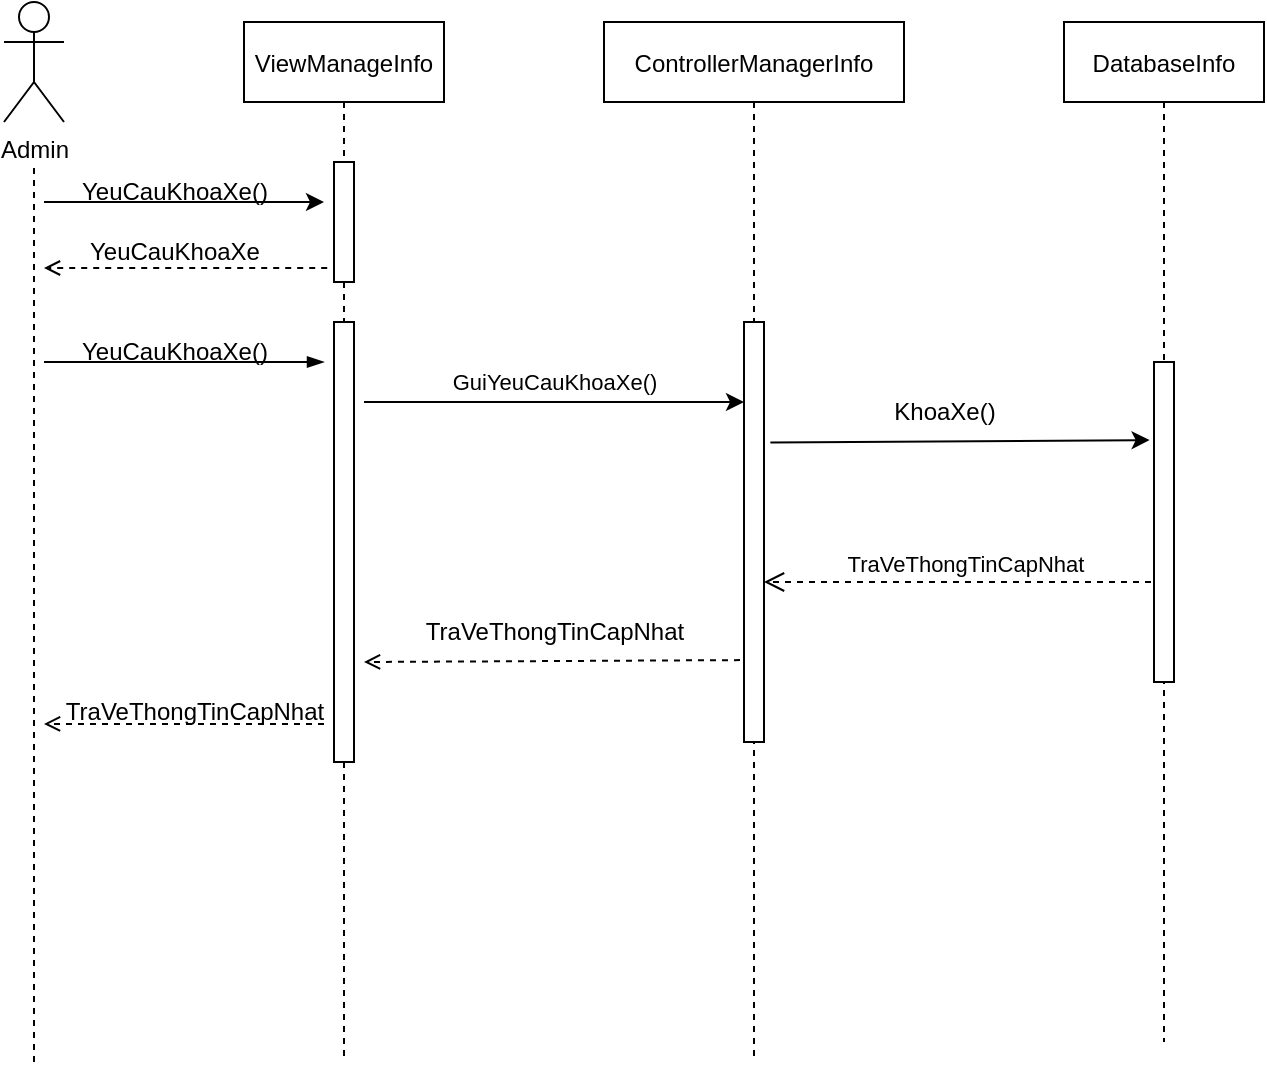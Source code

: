 <mxfile version="20.8.16" type="device"><diagram id="kgpKYQtTHZ0yAKxKKP6v" name="Page-1"><mxGraphModel dx="1036" dy="654" grid="1" gridSize="10" guides="1" tooltips="1" connect="1" arrows="1" fold="1" page="1" pageScale="1" pageWidth="850" pageHeight="1100" math="0" shadow="0"><root><mxCell id="0"/><mxCell id="1" parent="0"/><mxCell id="3nuBFxr9cyL0pnOWT2aG-1" value="ViewManageInfo" style="shape=umlLifeline;perimeter=lifelinePerimeter;container=1;collapsible=0;recursiveResize=0;rounded=0;shadow=0;strokeWidth=1;" parent="1" vertex="1"><mxGeometry x="180" y="80" width="100" height="520" as="geometry"/></mxCell><mxCell id="3nuBFxr9cyL0pnOWT2aG-2" value="" style="points=[];perimeter=orthogonalPerimeter;rounded=0;shadow=0;strokeWidth=1;" parent="3nuBFxr9cyL0pnOWT2aG-1" vertex="1"><mxGeometry x="45" y="70" width="10" height="60" as="geometry"/></mxCell><mxCell id="rD2DhcnAycF6JO2sl_hs-12" value="" style="points=[];perimeter=orthogonalPerimeter;rounded=0;shadow=0;strokeWidth=1;" parent="3nuBFxr9cyL0pnOWT2aG-1" vertex="1"><mxGeometry x="45" y="150" width="10" height="220" as="geometry"/></mxCell><mxCell id="3nuBFxr9cyL0pnOWT2aG-5" value="ControllerManagerInfo" style="shape=umlLifeline;perimeter=lifelinePerimeter;container=1;collapsible=0;recursiveResize=0;rounded=0;shadow=0;strokeWidth=1;" parent="1" vertex="1"><mxGeometry x="360" y="80" width="150" height="520" as="geometry"/></mxCell><mxCell id="3nuBFxr9cyL0pnOWT2aG-6" value="" style="points=[];perimeter=orthogonalPerimeter;rounded=0;shadow=0;strokeWidth=1;" parent="3nuBFxr9cyL0pnOWT2aG-5" vertex="1"><mxGeometry x="70" y="150" width="10" height="210" as="geometry"/></mxCell><mxCell id="3nuBFxr9cyL0pnOWT2aG-7" value="TraVeThongTinCapNhat" style="verticalAlign=bottom;endArrow=open;dashed=1;endSize=8;shadow=0;strokeWidth=1;" parent="1" source="rD2DhcnAycF6JO2sl_hs-1" edge="1"><mxGeometry x="-0.003" relative="1" as="geometry"><mxPoint x="440" y="360" as="targetPoint"/><Array as="points"><mxPoint x="570" y="360"/></Array><mxPoint x="1" as="offset"/></mxGeometry></mxCell><mxCell id="rD2DhcnAycF6JO2sl_hs-1" value="DatabaseInfo" style="shape=umlLifeline;perimeter=lifelinePerimeter;container=1;collapsible=0;recursiveResize=0;rounded=0;shadow=0;strokeWidth=1;" parent="1" vertex="1"><mxGeometry x="590" y="80" width="100" height="510" as="geometry"/></mxCell><mxCell id="rD2DhcnAycF6JO2sl_hs-2" value="" style="points=[];perimeter=orthogonalPerimeter;rounded=0;shadow=0;strokeWidth=1;" parent="rD2DhcnAycF6JO2sl_hs-1" vertex="1"><mxGeometry x="45" y="170" width="10" height="160" as="geometry"/></mxCell><mxCell id="rD2DhcnAycF6JO2sl_hs-3" value="Admin" style="shape=umlActor;verticalLabelPosition=bottom;verticalAlign=top;html=1;outlineConnect=0;" parent="1" vertex="1"><mxGeometry x="60" y="70" width="30" height="60" as="geometry"/></mxCell><mxCell id="rD2DhcnAycF6JO2sl_hs-4" value="" style="endArrow=none;dashed=1;html=1;rounded=0;" parent="1" edge="1"><mxGeometry width="50" height="50" relative="1" as="geometry"><mxPoint x="75" y="600" as="sourcePoint"/><mxPoint x="75" y="150" as="targetPoint"/></mxGeometry></mxCell><mxCell id="rD2DhcnAycF6JO2sl_hs-7" value="" style="endArrow=classic;html=1;rounded=0;entryX=-0.22;entryY=0.244;entryDx=0;entryDy=0;entryPerimeter=0;exitX=1.32;exitY=0.287;exitDx=0;exitDy=0;exitPerimeter=0;" parent="1" source="3nuBFxr9cyL0pnOWT2aG-6" target="rD2DhcnAycF6JO2sl_hs-2" edge="1"><mxGeometry width="50" height="50" relative="1" as="geometry"><mxPoint x="400" y="360" as="sourcePoint"/><mxPoint x="450" y="310" as="targetPoint"/></mxGeometry></mxCell><mxCell id="rD2DhcnAycF6JO2sl_hs-8" value="KhoaXe()" style="text;html=1;align=center;verticalAlign=middle;resizable=0;points=[];autosize=1;strokeColor=none;fillColor=none;" parent="1" vertex="1"><mxGeometry x="495" y="260" width="70" height="30" as="geometry"/></mxCell><mxCell id="rD2DhcnAycF6JO2sl_hs-9" value="" style="endArrow=open;html=1;rounded=0;endFill=0;dashed=1;exitX=-0.34;exitY=0.884;exitDx=0;exitDy=0;exitPerimeter=0;" parent="1" source="3nuBFxr9cyL0pnOWT2aG-2" edge="1"><mxGeometry width="50" height="50" relative="1" as="geometry"><mxPoint x="400" y="360" as="sourcePoint"/><mxPoint x="80" y="203" as="targetPoint"/></mxGeometry></mxCell><mxCell id="rD2DhcnAycF6JO2sl_hs-10" value="YeuCauKhoaXe" style="text;html=1;align=center;verticalAlign=middle;resizable=0;points=[];autosize=1;strokeColor=none;fillColor=none;" parent="1" vertex="1"><mxGeometry x="90" y="180" width="110" height="30" as="geometry"/></mxCell><mxCell id="rD2DhcnAycF6JO2sl_hs-11" value="" style="endArrow=blockThin;html=1;rounded=0;endFill=1;" parent="1" edge="1"><mxGeometry width="50" height="50" relative="1" as="geometry"><mxPoint x="80" y="250" as="sourcePoint"/><mxPoint x="220" y="250" as="targetPoint"/></mxGeometry></mxCell><mxCell id="rD2DhcnAycF6JO2sl_hs-13" value="YeuCauKhoaXe()" style="text;html=1;align=center;verticalAlign=middle;resizable=0;points=[];autosize=1;strokeColor=none;fillColor=none;" parent="1" vertex="1"><mxGeometry x="85" y="230" width="120" height="30" as="geometry"/></mxCell><mxCell id="rD2DhcnAycF6JO2sl_hs-15" value="" style="endArrow=open;html=1;rounded=0;exitX=-0.2;exitY=0.805;exitDx=0;exitDy=0;exitPerimeter=0;dashed=1;endFill=0;" parent="1" source="3nuBFxr9cyL0pnOWT2aG-6" edge="1"><mxGeometry width="50" height="50" relative="1" as="geometry"><mxPoint x="400" y="360" as="sourcePoint"/><mxPoint x="240" y="400" as="targetPoint"/></mxGeometry></mxCell><mxCell id="rD2DhcnAycF6JO2sl_hs-16" value="" style="endArrow=open;html=1;rounded=0;dashed=1;endFill=0;" parent="1" edge="1"><mxGeometry width="50" height="50" relative="1" as="geometry"><mxPoint x="220" y="431" as="sourcePoint"/><mxPoint x="80" y="430.95" as="targetPoint"/></mxGeometry></mxCell><mxCell id="rD2DhcnAycF6JO2sl_hs-17" value="TraVeThongTinCapNhat" style="text;html=1;align=center;verticalAlign=middle;resizable=0;points=[];autosize=1;strokeColor=none;fillColor=none;" parent="1" vertex="1"><mxGeometry x="260" y="370" width="150" height="30" as="geometry"/></mxCell><mxCell id="rD2DhcnAycF6JO2sl_hs-18" value="TraVeThongTinCapNhat" style="text;html=1;align=center;verticalAlign=middle;resizable=0;points=[];autosize=1;strokeColor=none;fillColor=none;" parent="1" vertex="1"><mxGeometry x="80" y="410" width="150" height="30" as="geometry"/></mxCell><mxCell id="waEhsrE5UaRQgC65S5JN-5" value="" style="endArrow=classic;html=1;rounded=0;" edge="1" parent="1"><mxGeometry width="50" height="50" relative="1" as="geometry"><mxPoint x="80" y="170" as="sourcePoint"/><mxPoint x="220" y="170" as="targetPoint"/></mxGeometry></mxCell><mxCell id="waEhsrE5UaRQgC65S5JN-8" value="YeuCauKhoaXe()" style="text;html=1;align=center;verticalAlign=middle;resizable=0;points=[];autosize=1;strokeColor=none;fillColor=none;" vertex="1" parent="1"><mxGeometry x="85" y="150" width="120" height="30" as="geometry"/></mxCell><mxCell id="waEhsrE5UaRQgC65S5JN-9" value="" style="endArrow=classic;html=1;rounded=0;" edge="1" parent="1"><mxGeometry width="50" height="50" relative="1" as="geometry"><mxPoint x="240" y="270" as="sourcePoint"/><mxPoint x="430" y="270" as="targetPoint"/><Array as="points"><mxPoint x="340" y="270"/></Array></mxGeometry></mxCell><mxCell id="waEhsrE5UaRQgC65S5JN-10" value="GuiYeuCauKhoaXe()" style="edgeLabel;html=1;align=center;verticalAlign=middle;resizable=0;points=[];" vertex="1" connectable="0" parent="waEhsrE5UaRQgC65S5JN-9"><mxGeometry x="-0.279" relative="1" as="geometry"><mxPoint x="26" y="-10" as="offset"/></mxGeometry></mxCell></root></mxGraphModel></diagram></mxfile>